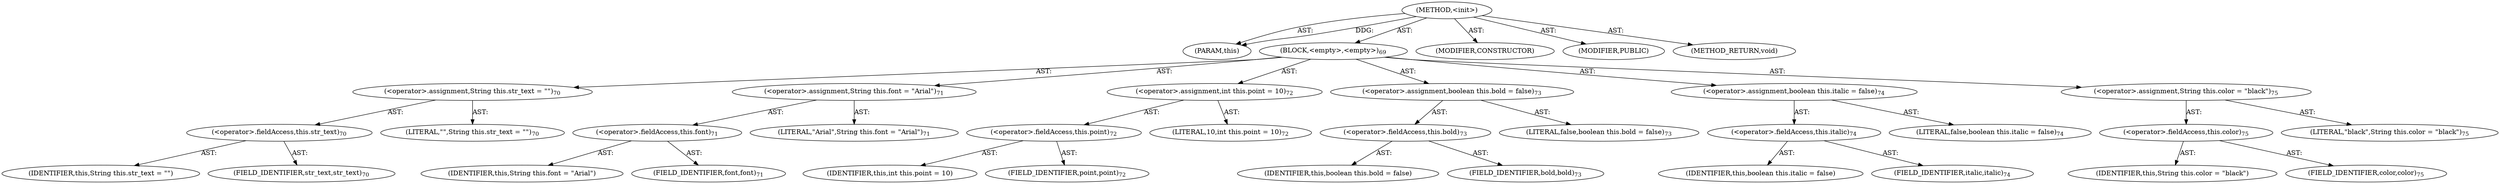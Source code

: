 digraph "&lt;init&gt;" {  
"111669149703" [label = <(METHOD,&lt;init&gt;)> ]
"115964117005" [label = <(PARAM,this)> ]
"25769803783" [label = <(BLOCK,&lt;empty&gt;,&lt;empty&gt;)<SUB>69</SUB>> ]
"30064771143" [label = <(&lt;operator&gt;.assignment,String this.str_text = &quot;&quot;)<SUB>70</SUB>> ]
"30064771144" [label = <(&lt;operator&gt;.fieldAccess,this.str_text)<SUB>70</SUB>> ]
"68719476808" [label = <(IDENTIFIER,this,String this.str_text = &quot;&quot;)> ]
"55834574871" [label = <(FIELD_IDENTIFIER,str_text,str_text)<SUB>70</SUB>> ]
"90194313221" [label = <(LITERAL,&quot;&quot;,String this.str_text = &quot;&quot;)<SUB>70</SUB>> ]
"30064771145" [label = <(&lt;operator&gt;.assignment,String this.font = &quot;Arial&quot;)<SUB>71</SUB>> ]
"30064771146" [label = <(&lt;operator&gt;.fieldAccess,this.font)<SUB>71</SUB>> ]
"68719476809" [label = <(IDENTIFIER,this,String this.font = &quot;Arial&quot;)> ]
"55834574872" [label = <(FIELD_IDENTIFIER,font,font)<SUB>71</SUB>> ]
"90194313222" [label = <(LITERAL,&quot;Arial&quot;,String this.font = &quot;Arial&quot;)<SUB>71</SUB>> ]
"30064771147" [label = <(&lt;operator&gt;.assignment,int this.point = 10)<SUB>72</SUB>> ]
"30064771148" [label = <(&lt;operator&gt;.fieldAccess,this.point)<SUB>72</SUB>> ]
"68719476810" [label = <(IDENTIFIER,this,int this.point = 10)> ]
"55834574873" [label = <(FIELD_IDENTIFIER,point,point)<SUB>72</SUB>> ]
"90194313223" [label = <(LITERAL,10,int this.point = 10)<SUB>72</SUB>> ]
"30064771149" [label = <(&lt;operator&gt;.assignment,boolean this.bold = false)<SUB>73</SUB>> ]
"30064771150" [label = <(&lt;operator&gt;.fieldAccess,this.bold)<SUB>73</SUB>> ]
"68719476811" [label = <(IDENTIFIER,this,boolean this.bold = false)> ]
"55834574874" [label = <(FIELD_IDENTIFIER,bold,bold)<SUB>73</SUB>> ]
"90194313224" [label = <(LITERAL,false,boolean this.bold = false)<SUB>73</SUB>> ]
"30064771151" [label = <(&lt;operator&gt;.assignment,boolean this.italic = false)<SUB>74</SUB>> ]
"30064771152" [label = <(&lt;operator&gt;.fieldAccess,this.italic)<SUB>74</SUB>> ]
"68719476812" [label = <(IDENTIFIER,this,boolean this.italic = false)> ]
"55834574875" [label = <(FIELD_IDENTIFIER,italic,italic)<SUB>74</SUB>> ]
"90194313225" [label = <(LITERAL,false,boolean this.italic = false)<SUB>74</SUB>> ]
"30064771153" [label = <(&lt;operator&gt;.assignment,String this.color = &quot;black&quot;)<SUB>75</SUB>> ]
"30064771154" [label = <(&lt;operator&gt;.fieldAccess,this.color)<SUB>75</SUB>> ]
"68719476813" [label = <(IDENTIFIER,this,String this.color = &quot;black&quot;)> ]
"55834574876" [label = <(FIELD_IDENTIFIER,color,color)<SUB>75</SUB>> ]
"90194313226" [label = <(LITERAL,&quot;black&quot;,String this.color = &quot;black&quot;)<SUB>75</SUB>> ]
"133143986196" [label = <(MODIFIER,CONSTRUCTOR)> ]
"133143986197" [label = <(MODIFIER,PUBLIC)> ]
"128849018887" [label = <(METHOD_RETURN,void)> ]
  "111669149703" -> "115964117005"  [ label = "AST: "] 
  "111669149703" -> "25769803783"  [ label = "AST: "] 
  "111669149703" -> "133143986196"  [ label = "AST: "] 
  "111669149703" -> "133143986197"  [ label = "AST: "] 
  "111669149703" -> "128849018887"  [ label = "AST: "] 
  "25769803783" -> "30064771143"  [ label = "AST: "] 
  "25769803783" -> "30064771145"  [ label = "AST: "] 
  "25769803783" -> "30064771147"  [ label = "AST: "] 
  "25769803783" -> "30064771149"  [ label = "AST: "] 
  "25769803783" -> "30064771151"  [ label = "AST: "] 
  "25769803783" -> "30064771153"  [ label = "AST: "] 
  "30064771143" -> "30064771144"  [ label = "AST: "] 
  "30064771143" -> "90194313221"  [ label = "AST: "] 
  "30064771144" -> "68719476808"  [ label = "AST: "] 
  "30064771144" -> "55834574871"  [ label = "AST: "] 
  "30064771145" -> "30064771146"  [ label = "AST: "] 
  "30064771145" -> "90194313222"  [ label = "AST: "] 
  "30064771146" -> "68719476809"  [ label = "AST: "] 
  "30064771146" -> "55834574872"  [ label = "AST: "] 
  "30064771147" -> "30064771148"  [ label = "AST: "] 
  "30064771147" -> "90194313223"  [ label = "AST: "] 
  "30064771148" -> "68719476810"  [ label = "AST: "] 
  "30064771148" -> "55834574873"  [ label = "AST: "] 
  "30064771149" -> "30064771150"  [ label = "AST: "] 
  "30064771149" -> "90194313224"  [ label = "AST: "] 
  "30064771150" -> "68719476811"  [ label = "AST: "] 
  "30064771150" -> "55834574874"  [ label = "AST: "] 
  "30064771151" -> "30064771152"  [ label = "AST: "] 
  "30064771151" -> "90194313225"  [ label = "AST: "] 
  "30064771152" -> "68719476812"  [ label = "AST: "] 
  "30064771152" -> "55834574875"  [ label = "AST: "] 
  "30064771153" -> "30064771154"  [ label = "AST: "] 
  "30064771153" -> "90194313226"  [ label = "AST: "] 
  "30064771154" -> "68719476813"  [ label = "AST: "] 
  "30064771154" -> "55834574876"  [ label = "AST: "] 
  "111669149703" -> "115964117005"  [ label = "DDG: "] 
}
